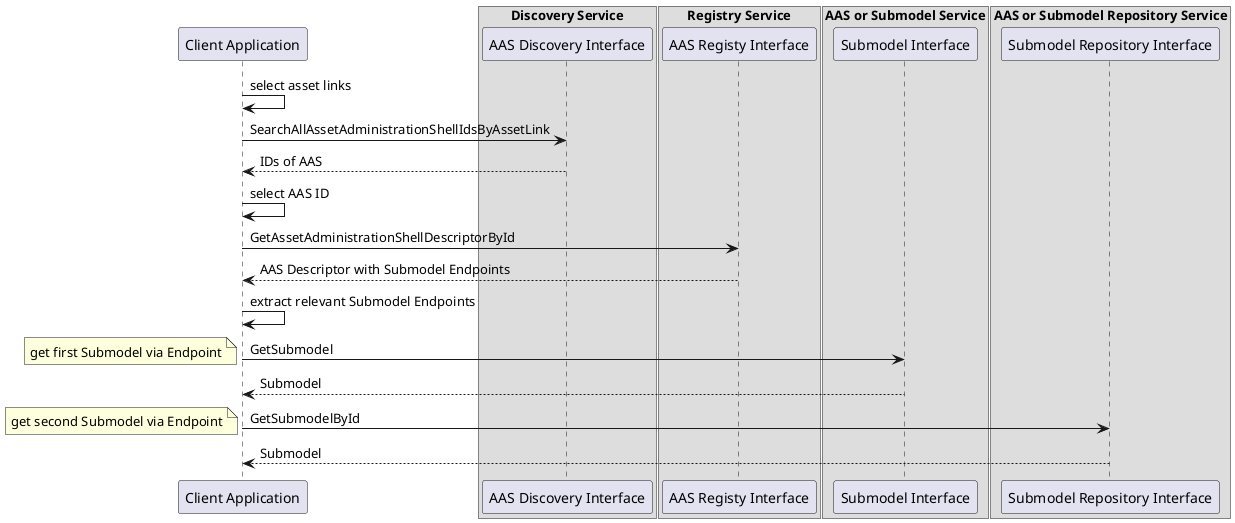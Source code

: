 @startuml

participant Client as "Client Application"


box "Discovery Service"
  participant AASDiscovery as "AAS Discovery Interface"
end box

box "Registry Service"
   participant AASRegistry as "AAS Registy Interface"
end box

box "AAS or Submodel Service"
  participant iSM as "Submodel Interface"
end box

box "AAS or Submodel Repository Service"
  participant SMRepo as "Submodel Repository Interface"
end box

Client -> Client : select asset links

Client -> AASDiscovery: SearchAllAssetAdministrationShellIdsByAssetLink
Client <-- AASDiscovery : IDs of AAS
Client -> Client : select AAS ID


Client -> AASRegistry : GetAssetAdministrationShellDescriptorById
Client <-- AASRegistry : AAS Descriptor with Submodel Endpoints
Client -> Client : extract relevant Submodel Endpoints


Client -> iSM : GetSubmodel
note left
get first Submodel via Endpoint
end note
Client <-- iSM : Submodel

Client -> SMRepo: GetSubmodelById
note left
get second Submodel via Endpoint
end note
Client <-- SMRepo : Submodel

@enduml